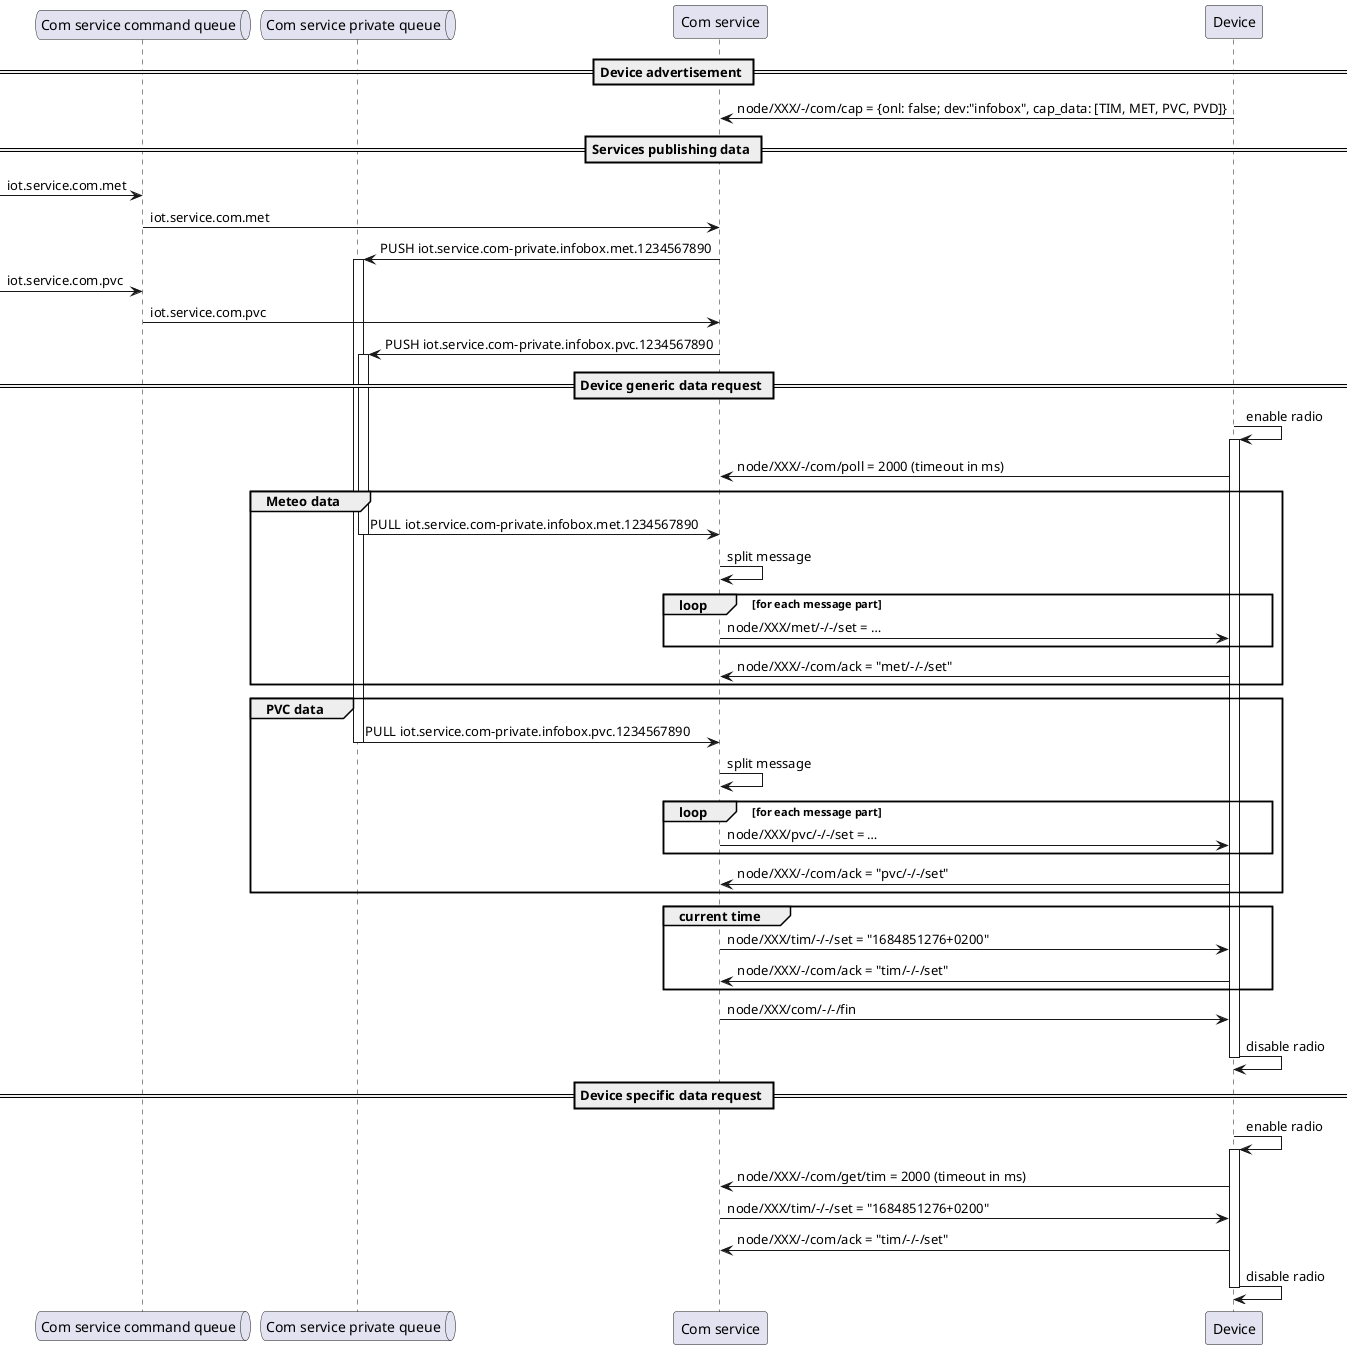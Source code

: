 @startuml offline communication

queue GW_CMD as "Com service command queue"
queue GW_Q as "Com service private queue"
participant GW as "Com service"
participant DEV as "Device"

== Device advertisement ==

DEV -> GW : node/XXX/-/com/cap = {onl: false; dev:"infobox", cap_data: [TIM, MET, PVC, PVD]}

== Services publishing data ==

[-> GW_CMD : iot.service.com.met
GW_CMD -> GW : iot.service.com.met
GW -> GW_Q++ : PUSH iot.service.com-private.infobox.met.1234567890

[-> GW_CMD : iot.service.com.pvc
GW_CMD -> GW : iot.service.com.pvc
GW -> GW_Q++ : PUSH iot.service.com-private.infobox.pvc.1234567890

== Device generic data request ==

DEV -> DEV++ : enable radio
DEV -> GW : node/XXX/-/com/poll = 2000 (timeout in ms)
group Meteo data 
    GW_Q -> GW-- : PULL iot.service.com-private.infobox.met.1234567890
    GW -> GW : split message
    loop for each message part
        GW -> DEV : node/XXX/met/-/-/set = …
    end
    DEV -> GW : node/XXX/-/com/ack = "met/-/-/set"
end
group PVC data
    GW_Q -> GW-- : PULL iot.service.com-private.infobox.pvc.1234567890
    GW -> GW : split message
    loop for each message part
        GW -> DEV : node/XXX/pvc/-/-/set = …
    end
    DEV -> GW : node/XXX/-/com/ack = "pvc/-/-/set"
end
group current time
    GW -> DEV : node/XXX/tim/-/-/set = "1684851276+0200"
    DEV -> GW : node/XXX/-/com/ack = "tim/-/-/set"
end
GW -> DEV : node/XXX/com/-/-/fin
DEV -> DEV-- : disable radio

== Device specific data request ==

DEV -> DEV++ : enable radio
DEV -> GW : node/XXX/-/com/get/tim = 2000 (timeout in ms)
GW -> DEV : node/XXX/tim/-/-/set = "1684851276+0200"
DEV -> GW : node/XXX/-/com/ack = "tim/-/-/set"
DEV -> DEV-- : disable radio

@enduml